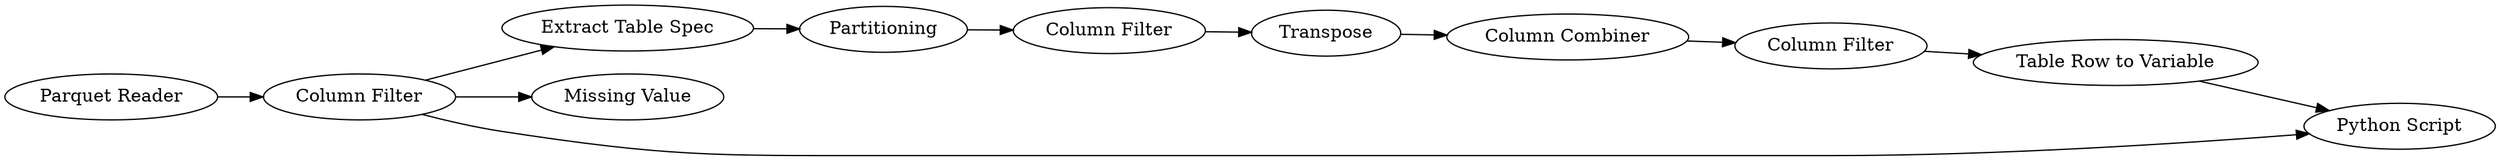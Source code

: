 digraph {
	1888 -> 2
	1888 -> 1889
	1 -> 1888
	1885 -> 1887
	1881 -> 1882
	4 -> 1881
	3 -> 4
	1883 -> 1885
	1882 -> 1883
	2 -> 3
	1888 -> 1887
	1881 [label=Transpose]
	1 [label="Parquet Reader"]
	1882 [label="Column Combiner"]
	1887 [label="Python Script"]
	1883 [label="Column Filter"]
	4 [label="Column Filter"]
	1889 [label="Missing Value"]
	1885 [label="Table Row to Variable"]
	3 [label=Partitioning]
	2 [label="Extract Table Spec"]
	1888 [label="Column Filter"]
	rankdir=LR
}
